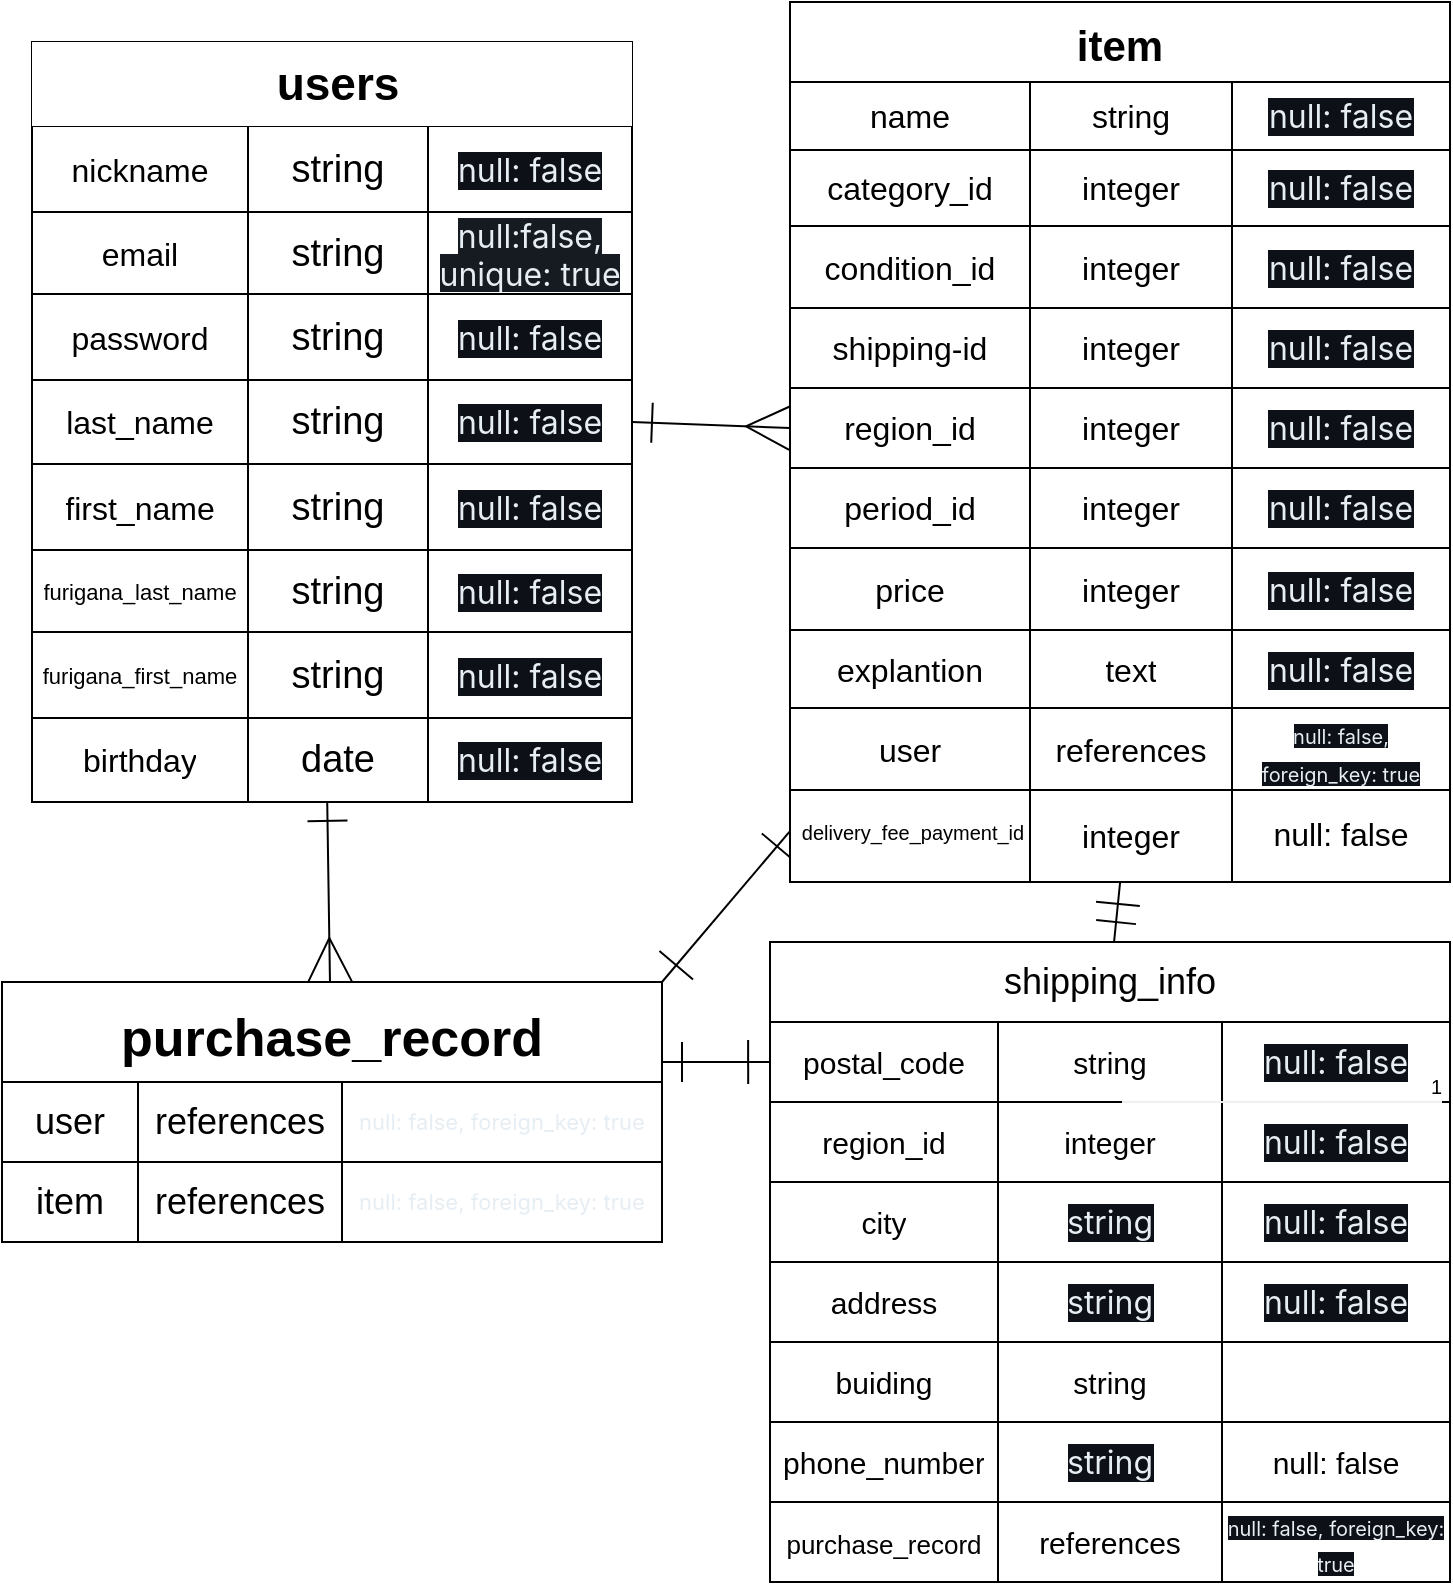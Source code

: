 <mxfile>
    <diagram id="CHcyl4WihdrpzZaH2nMK" name="ページ1">
        <mxGraphModel dx="1071" dy="993" grid="1" gridSize="10" guides="1" tooltips="1" connect="1" arrows="1" fold="1" page="1" pageScale="1" pageWidth="827" pageHeight="1169" math="0" shadow="0">
            <root>
                <mxCell id="0"/>
                <mxCell id="1" parent="0"/>
                <mxCell id="81" style="edgeStyle=none;html=1;startArrow=ERone;startFill=0;endArrow=ERmany;endFill=0;startSize=18;endSize=20;exitX=0.492;exitY=0.987;exitDx=0;exitDy=0;exitPerimeter=0;" edge="1" parent="1" source="197" target="10">
                    <mxGeometry relative="1" as="geometry">
                        <mxPoint x="130" y="400" as="targetPoint"/>
                        <mxPoint x="140" y="340" as="sourcePoint"/>
                    </mxGeometry>
                </mxCell>
                <mxCell id="82" style="edgeStyle=none;html=1;startArrow=ERone;startFill=0;endArrow=ERone;endFill=0;startSize=18;endSize=20;entryX=1;entryY=0;entryDx=0;entryDy=0;" edge="1" parent="1" source="6" target="10">
                    <mxGeometry relative="1" as="geometry">
                        <mxPoint x="460" y="290" as="targetPoint"/>
                    </mxGeometry>
                </mxCell>
                <mxCell id="6" value="item" style="swimlane;fontStyle=1;childLayout=stackLayout;horizontal=1;startSize=40;horizontalStack=0;resizeParent=1;resizeParentMax=0;resizeLast=0;collapsible=1;marginBottom=0;align=center;fontSize=21;" vertex="1" parent="1">
                    <mxGeometry x="414" y="10" width="330" height="440" as="geometry"/>
                </mxCell>
                <mxCell id="213" value="" style="shape=table;startSize=0;container=1;collapsible=0;childLayout=tableLayout;fontSize=9;fillColor=default;" vertex="1" parent="6">
                    <mxGeometry y="40" width="330" height="354" as="geometry"/>
                </mxCell>
                <mxCell id="214" value="" style="shape=tableRow;horizontal=0;startSize=0;swimlaneHead=0;swimlaneBody=0;top=0;left=0;bottom=0;right=0;collapsible=0;dropTarget=0;fillColor=none;points=[[0,0.5],[1,0.5]];portConstraint=eastwest;fontSize=23;" vertex="1" parent="213">
                    <mxGeometry width="330" height="34" as="geometry"/>
                </mxCell>
                <mxCell id="215" value="name&lt;br style=&quot;font-size: 16px;&quot;&gt;" style="shape=partialRectangle;html=1;whiteSpace=wrap;connectable=0;overflow=hidden;fillColor=none;top=0;left=0;bottom=0;right=0;pointerEvents=1;fontSize=16;" vertex="1" parent="214">
                    <mxGeometry width="120" height="34" as="geometry">
                        <mxRectangle width="120" height="34" as="alternateBounds"/>
                    </mxGeometry>
                </mxCell>
                <mxCell id="216" value="string" style="shape=partialRectangle;html=1;whiteSpace=wrap;connectable=0;overflow=hidden;fillColor=none;top=0;left=0;bottom=0;right=0;pointerEvents=1;fontSize=16;" vertex="1" parent="214">
                    <mxGeometry x="120" width="101" height="34" as="geometry">
                        <mxRectangle width="101" height="34" as="alternateBounds"/>
                    </mxGeometry>
                </mxCell>
                <mxCell id="217" value="&lt;span style=&quot;color: rgb(230, 237, 243); font-family: -apple-system, &amp;quot;system-ui&amp;quot;, &amp;quot;Segoe UI&amp;quot;, &amp;quot;Noto Sans&amp;quot;, Helvetica, Arial, sans-serif, &amp;quot;Apple Color Emoji&amp;quot;, &amp;quot;Segoe UI Emoji&amp;quot;; text-align: start; background-color: rgb(13, 17, 23);&quot;&gt;null: false&lt;/span&gt;" style="shape=partialRectangle;html=1;whiteSpace=wrap;connectable=0;overflow=hidden;fillColor=none;top=0;left=0;bottom=0;right=0;pointerEvents=1;fontSize=16;" vertex="1" parent="214">
                    <mxGeometry x="221" width="109" height="34" as="geometry">
                        <mxRectangle width="109" height="34" as="alternateBounds"/>
                    </mxGeometry>
                </mxCell>
                <mxCell id="218" value="" style="shape=tableRow;horizontal=0;startSize=0;swimlaneHead=0;swimlaneBody=0;top=0;left=0;bottom=0;right=0;collapsible=0;dropTarget=0;fillColor=none;points=[[0,0.5],[1,0.5]];portConstraint=eastwest;fontSize=23;" vertex="1" parent="213">
                    <mxGeometry y="34" width="330" height="38" as="geometry"/>
                </mxCell>
                <mxCell id="219" value="category_id" style="shape=partialRectangle;html=1;whiteSpace=wrap;connectable=0;overflow=hidden;fillColor=none;top=0;left=0;bottom=0;right=0;pointerEvents=1;fontSize=16;" vertex="1" parent="218">
                    <mxGeometry width="120" height="38" as="geometry">
                        <mxRectangle width="120" height="38" as="alternateBounds"/>
                    </mxGeometry>
                </mxCell>
                <mxCell id="220" value="integer" style="shape=partialRectangle;html=1;whiteSpace=wrap;connectable=0;overflow=hidden;fillColor=none;top=0;left=0;bottom=0;right=0;pointerEvents=1;fontSize=16;" vertex="1" parent="218">
                    <mxGeometry x="120" width="101" height="38" as="geometry">
                        <mxRectangle width="101" height="38" as="alternateBounds"/>
                    </mxGeometry>
                </mxCell>
                <mxCell id="221" value="&lt;span style=&quot;color: rgb(230, 237, 243); font-family: -apple-system, &amp;quot;system-ui&amp;quot;, &amp;quot;Segoe UI&amp;quot;, &amp;quot;Noto Sans&amp;quot;, Helvetica, Arial, sans-serif, &amp;quot;Apple Color Emoji&amp;quot;, &amp;quot;Segoe UI Emoji&amp;quot;; text-align: start; background-color: rgb(13, 17, 23);&quot;&gt;null: false&lt;/span&gt;" style="shape=partialRectangle;html=1;whiteSpace=wrap;connectable=0;overflow=hidden;fillColor=none;top=0;left=0;bottom=0;right=0;pointerEvents=1;fontSize=16;" vertex="1" parent="218">
                    <mxGeometry x="221" width="109" height="38" as="geometry">
                        <mxRectangle width="109" height="38" as="alternateBounds"/>
                    </mxGeometry>
                </mxCell>
                <mxCell id="222" value="" style="shape=tableRow;horizontal=0;startSize=0;swimlaneHead=0;swimlaneBody=0;top=0;left=0;bottom=0;right=0;collapsible=0;dropTarget=0;fillColor=none;points=[[0,0.5],[1,0.5]];portConstraint=eastwest;fontSize=23;" vertex="1" parent="213">
                    <mxGeometry y="72" width="330" height="41" as="geometry"/>
                </mxCell>
                <mxCell id="223" value="condition_id" style="shape=partialRectangle;html=1;whiteSpace=wrap;connectable=0;overflow=hidden;fillColor=none;top=0;left=0;bottom=0;right=0;pointerEvents=1;fontSize=16;" vertex="1" parent="222">
                    <mxGeometry width="120" height="41" as="geometry">
                        <mxRectangle width="120" height="41" as="alternateBounds"/>
                    </mxGeometry>
                </mxCell>
                <mxCell id="224" value="integer" style="shape=partialRectangle;html=1;whiteSpace=wrap;connectable=0;overflow=hidden;fillColor=none;top=0;left=0;bottom=0;right=0;pointerEvents=1;fontSize=16;" vertex="1" parent="222">
                    <mxGeometry x="120" width="101" height="41" as="geometry">
                        <mxRectangle width="101" height="41" as="alternateBounds"/>
                    </mxGeometry>
                </mxCell>
                <mxCell id="225" value="&lt;span style=&quot;color: rgb(230, 237, 243); font-family: -apple-system, &amp;quot;system-ui&amp;quot;, &amp;quot;Segoe UI&amp;quot;, &amp;quot;Noto Sans&amp;quot;, Helvetica, Arial, sans-serif, &amp;quot;Apple Color Emoji&amp;quot;, &amp;quot;Segoe UI Emoji&amp;quot;; text-align: start; background-color: rgb(13, 17, 23);&quot;&gt;null: false&lt;/span&gt;" style="shape=partialRectangle;html=1;whiteSpace=wrap;connectable=0;overflow=hidden;fillColor=none;top=0;left=0;bottom=0;right=0;pointerEvents=1;fontSize=16;" vertex="1" parent="222">
                    <mxGeometry x="221" width="109" height="41" as="geometry">
                        <mxRectangle width="109" height="41" as="alternateBounds"/>
                    </mxGeometry>
                </mxCell>
                <mxCell id="226" value="" style="shape=tableRow;horizontal=0;startSize=0;swimlaneHead=0;swimlaneBody=0;top=0;left=0;bottom=0;right=0;collapsible=0;dropTarget=0;fillColor=none;points=[[0,0.5],[1,0.5]];portConstraint=eastwest;fontSize=23;" vertex="1" parent="213">
                    <mxGeometry y="113" width="330" height="40" as="geometry"/>
                </mxCell>
                <mxCell id="227" value="shipping-id" style="shape=partialRectangle;html=1;whiteSpace=wrap;connectable=0;overflow=hidden;fillColor=none;top=0;left=0;bottom=0;right=0;pointerEvents=1;fontSize=16;" vertex="1" parent="226">
                    <mxGeometry width="120" height="40" as="geometry">
                        <mxRectangle width="120" height="40" as="alternateBounds"/>
                    </mxGeometry>
                </mxCell>
                <mxCell id="228" value="integer" style="shape=partialRectangle;html=1;whiteSpace=wrap;connectable=0;overflow=hidden;fillColor=none;top=0;left=0;bottom=0;right=0;pointerEvents=1;fontSize=16;" vertex="1" parent="226">
                    <mxGeometry x="120" width="101" height="40" as="geometry">
                        <mxRectangle width="101" height="40" as="alternateBounds"/>
                    </mxGeometry>
                </mxCell>
                <mxCell id="229" value="&lt;span style=&quot;color: rgb(230, 237, 243); font-family: -apple-system, &amp;quot;system-ui&amp;quot;, &amp;quot;Segoe UI&amp;quot;, &amp;quot;Noto Sans&amp;quot;, Helvetica, Arial, sans-serif, &amp;quot;Apple Color Emoji&amp;quot;, &amp;quot;Segoe UI Emoji&amp;quot;; text-align: start; background-color: rgb(13, 17, 23);&quot;&gt;null: false&lt;/span&gt;" style="shape=partialRectangle;html=1;whiteSpace=wrap;connectable=0;overflow=hidden;fillColor=none;top=0;left=0;bottom=0;right=0;pointerEvents=1;fontSize=16;" vertex="1" parent="226">
                    <mxGeometry x="221" width="109" height="40" as="geometry">
                        <mxRectangle width="109" height="40" as="alternateBounds"/>
                    </mxGeometry>
                </mxCell>
                <mxCell id="230" value="" style="shape=tableRow;horizontal=0;startSize=0;swimlaneHead=0;swimlaneBody=0;top=0;left=0;bottom=0;right=0;collapsible=0;dropTarget=0;fillColor=none;points=[[0,0.5],[1,0.5]];portConstraint=eastwest;fontSize=23;" vertex="1" parent="213">
                    <mxGeometry y="153" width="330" height="40" as="geometry"/>
                </mxCell>
                <mxCell id="231" value="region_id" style="shape=partialRectangle;html=1;whiteSpace=wrap;connectable=0;overflow=hidden;fillColor=none;top=0;left=0;bottom=0;right=0;pointerEvents=1;fontSize=16;" vertex="1" parent="230">
                    <mxGeometry width="120" height="40" as="geometry">
                        <mxRectangle width="120" height="40" as="alternateBounds"/>
                    </mxGeometry>
                </mxCell>
                <mxCell id="232" value="integer" style="shape=partialRectangle;html=1;whiteSpace=wrap;connectable=0;overflow=hidden;fillColor=none;top=0;left=0;bottom=0;right=0;pointerEvents=1;fontSize=16;" vertex="1" parent="230">
                    <mxGeometry x="120" width="101" height="40" as="geometry">
                        <mxRectangle width="101" height="40" as="alternateBounds"/>
                    </mxGeometry>
                </mxCell>
                <mxCell id="233" value="&lt;span style=&quot;color: rgb(230, 237, 243); font-family: -apple-system, &amp;quot;system-ui&amp;quot;, &amp;quot;Segoe UI&amp;quot;, &amp;quot;Noto Sans&amp;quot;, Helvetica, Arial, sans-serif, &amp;quot;Apple Color Emoji&amp;quot;, &amp;quot;Segoe UI Emoji&amp;quot;; text-align: start; background-color: rgb(13, 17, 23);&quot;&gt;null: false&lt;/span&gt;" style="shape=partialRectangle;html=1;whiteSpace=wrap;connectable=0;overflow=hidden;fillColor=none;top=0;left=0;bottom=0;right=0;pointerEvents=1;fontSize=16;" vertex="1" parent="230">
                    <mxGeometry x="221" width="109" height="40" as="geometry">
                        <mxRectangle width="109" height="40" as="alternateBounds"/>
                    </mxGeometry>
                </mxCell>
                <mxCell id="234" value="" style="shape=tableRow;horizontal=0;startSize=0;swimlaneHead=0;swimlaneBody=0;top=0;left=0;bottom=0;right=0;collapsible=0;dropTarget=0;fillColor=none;points=[[0,0.5],[1,0.5]];portConstraint=eastwest;fontSize=23;" vertex="1" parent="213">
                    <mxGeometry y="193" width="330" height="40" as="geometry"/>
                </mxCell>
                <mxCell id="235" value="period_id" style="shape=partialRectangle;html=1;whiteSpace=wrap;connectable=0;overflow=hidden;fillColor=none;top=0;left=0;bottom=0;right=0;pointerEvents=1;fontSize=16;" vertex="1" parent="234">
                    <mxGeometry width="120" height="40" as="geometry">
                        <mxRectangle width="120" height="40" as="alternateBounds"/>
                    </mxGeometry>
                </mxCell>
                <mxCell id="236" value="integer" style="shape=partialRectangle;html=1;whiteSpace=wrap;connectable=0;overflow=hidden;fillColor=none;top=0;left=0;bottom=0;right=0;pointerEvents=1;fontSize=16;" vertex="1" parent="234">
                    <mxGeometry x="120" width="101" height="40" as="geometry">
                        <mxRectangle width="101" height="40" as="alternateBounds"/>
                    </mxGeometry>
                </mxCell>
                <mxCell id="237" value="&lt;span style=&quot;color: rgb(230, 237, 243); font-family: -apple-system, &amp;quot;system-ui&amp;quot;, &amp;quot;Segoe UI&amp;quot;, &amp;quot;Noto Sans&amp;quot;, Helvetica, Arial, sans-serif, &amp;quot;Apple Color Emoji&amp;quot;, &amp;quot;Segoe UI Emoji&amp;quot;; text-align: start; background-color: rgb(13, 17, 23);&quot;&gt;null: false&lt;/span&gt;" style="shape=partialRectangle;html=1;whiteSpace=wrap;connectable=0;overflow=hidden;fillColor=none;top=0;left=0;bottom=0;right=0;pointerEvents=1;fontSize=16;" vertex="1" parent="234">
                    <mxGeometry x="221" width="109" height="40" as="geometry">
                        <mxRectangle width="109" height="40" as="alternateBounds"/>
                    </mxGeometry>
                </mxCell>
                <mxCell id="238" value="" style="shape=tableRow;horizontal=0;startSize=0;swimlaneHead=0;swimlaneBody=0;top=0;left=0;bottom=0;right=0;collapsible=0;dropTarget=0;fillColor=none;points=[[0,0.5],[1,0.5]];portConstraint=eastwest;fontSize=23;" vertex="1" parent="213">
                    <mxGeometry y="233" width="330" height="41" as="geometry"/>
                </mxCell>
                <mxCell id="239" value="price" style="shape=partialRectangle;html=1;whiteSpace=wrap;connectable=0;overflow=hidden;fillColor=none;top=0;left=0;bottom=0;right=0;pointerEvents=1;fontSize=16;" vertex="1" parent="238">
                    <mxGeometry width="120" height="41" as="geometry">
                        <mxRectangle width="120" height="41" as="alternateBounds"/>
                    </mxGeometry>
                </mxCell>
                <mxCell id="240" value="integer" style="shape=partialRectangle;html=1;whiteSpace=wrap;connectable=0;overflow=hidden;fillColor=none;top=0;left=0;bottom=0;right=0;pointerEvents=1;fontSize=16;" vertex="1" parent="238">
                    <mxGeometry x="120" width="101" height="41" as="geometry">
                        <mxRectangle width="101" height="41" as="alternateBounds"/>
                    </mxGeometry>
                </mxCell>
                <mxCell id="241" value="&lt;span style=&quot;color: rgb(230, 237, 243); font-family: -apple-system, &amp;quot;system-ui&amp;quot;, &amp;quot;Segoe UI&amp;quot;, &amp;quot;Noto Sans&amp;quot;, Helvetica, Arial, sans-serif, &amp;quot;Apple Color Emoji&amp;quot;, &amp;quot;Segoe UI Emoji&amp;quot;; text-align: start; background-color: rgb(13, 17, 23);&quot;&gt;null: false&lt;/span&gt;" style="shape=partialRectangle;html=1;whiteSpace=wrap;connectable=0;overflow=hidden;fillColor=none;top=0;left=0;bottom=0;right=0;pointerEvents=1;fontSize=16;" vertex="1" parent="238">
                    <mxGeometry x="221" width="109" height="41" as="geometry">
                        <mxRectangle width="109" height="41" as="alternateBounds"/>
                    </mxGeometry>
                </mxCell>
                <mxCell id="242" value="" style="shape=tableRow;horizontal=0;startSize=0;swimlaneHead=0;swimlaneBody=0;top=0;left=0;bottom=0;right=0;collapsible=0;dropTarget=0;fillColor=none;points=[[0,0.5],[1,0.5]];portConstraint=eastwest;fontSize=23;" vertex="1" parent="213">
                    <mxGeometry y="274" width="330" height="39" as="geometry"/>
                </mxCell>
                <mxCell id="243" value="explantion" style="shape=partialRectangle;html=1;whiteSpace=wrap;connectable=0;overflow=hidden;fillColor=none;top=0;left=0;bottom=0;right=0;pointerEvents=1;fontSize=16;" vertex="1" parent="242">
                    <mxGeometry width="120" height="39" as="geometry">
                        <mxRectangle width="120" height="39" as="alternateBounds"/>
                    </mxGeometry>
                </mxCell>
                <mxCell id="244" value="text" style="shape=partialRectangle;html=1;whiteSpace=wrap;connectable=0;overflow=hidden;fillColor=none;top=0;left=0;bottom=0;right=0;pointerEvents=1;fontSize=16;" vertex="1" parent="242">
                    <mxGeometry x="120" width="101" height="39" as="geometry">
                        <mxRectangle width="101" height="39" as="alternateBounds"/>
                    </mxGeometry>
                </mxCell>
                <mxCell id="245" value="&lt;span style=&quot;color: rgb(230, 237, 243); font-family: -apple-system, &amp;quot;system-ui&amp;quot;, &amp;quot;Segoe UI&amp;quot;, &amp;quot;Noto Sans&amp;quot;, Helvetica, Arial, sans-serif, &amp;quot;Apple Color Emoji&amp;quot;, &amp;quot;Segoe UI Emoji&amp;quot;; text-align: start; background-color: rgb(13, 17, 23);&quot;&gt;null: false&lt;/span&gt;" style="shape=partialRectangle;html=1;whiteSpace=wrap;connectable=0;overflow=hidden;fillColor=none;top=0;left=0;bottom=0;right=0;pointerEvents=1;fontSize=16;" vertex="1" parent="242">
                    <mxGeometry x="221" width="109" height="39" as="geometry">
                        <mxRectangle width="109" height="39" as="alternateBounds"/>
                    </mxGeometry>
                </mxCell>
                <mxCell id="246" value="" style="shape=tableRow;horizontal=0;startSize=0;swimlaneHead=0;swimlaneBody=0;top=0;left=0;bottom=0;right=0;collapsible=0;dropTarget=0;fillColor=none;points=[[0,0.5],[1,0.5]];portConstraint=eastwest;fontSize=23;" vertex="1" parent="213">
                    <mxGeometry y="313" width="330" height="41" as="geometry"/>
                </mxCell>
                <mxCell id="247" value="user" style="shape=partialRectangle;html=1;whiteSpace=wrap;connectable=0;overflow=hidden;fillColor=none;top=0;left=0;bottom=0;right=0;pointerEvents=1;fontSize=16;" vertex="1" parent="246">
                    <mxGeometry width="120" height="41" as="geometry">
                        <mxRectangle width="120" height="41" as="alternateBounds"/>
                    </mxGeometry>
                </mxCell>
                <mxCell id="248" value="references" style="shape=partialRectangle;html=1;whiteSpace=wrap;connectable=0;overflow=hidden;fillColor=none;top=0;left=0;bottom=0;right=0;pointerEvents=1;fontSize=16;" vertex="1" parent="246">
                    <mxGeometry x="120" width="101" height="41" as="geometry">
                        <mxRectangle width="101" height="41" as="alternateBounds"/>
                    </mxGeometry>
                </mxCell>
                <mxCell id="249" value="&lt;span style=&quot;color: rgb(230, 237, 243); font-family: -apple-system, &amp;quot;system-ui&amp;quot;, &amp;quot;Segoe UI&amp;quot;, &amp;quot;Noto Sans&amp;quot;, Helvetica, Arial, sans-serif, &amp;quot;Apple Color Emoji&amp;quot;, &amp;quot;Segoe UI Emoji&amp;quot;; text-align: start; background-color: rgb(13, 17, 23); font-size: 10px;&quot;&gt;null: false, foreign_key: true&lt;/span&gt;" style="shape=partialRectangle;html=1;whiteSpace=wrap;connectable=0;overflow=hidden;fillColor=none;top=0;left=0;bottom=0;right=0;pointerEvents=1;fontSize=16;" vertex="1" parent="246">
                    <mxGeometry x="221" width="109" height="41" as="geometry">
                        <mxRectangle width="109" height="41" as="alternateBounds"/>
                    </mxGeometry>
                </mxCell>
                <mxCell id="OEFCsMp0dcpOeYyE85s_-349" style="shape=table;startSize=0;container=1;collapsible=0;childLayout=tableLayout;fontSize=9;fillColor=default;" vertex="1" parent="6">
                    <mxGeometry y="394" width="330" height="46" as="geometry"/>
                </mxCell>
                <mxCell id="83" style="edgeStyle=none;html=1;entryX=0.088;entryY=0;entryDx=0;entryDy=0;entryPerimeter=0;startArrow=ERone;startFill=0;endArrow=ERone;endFill=0;startSize=18;endSize=20;exitX=1;exitY=0.308;exitDx=0;exitDy=0;exitPerimeter=0;" edge="1" parent="1" source="10">
                    <mxGeometry relative="1" as="geometry">
                        <mxPoint x="404.08" y="540" as="targetPoint"/>
                        <Array as="points"/>
                    </mxGeometry>
                </mxCell>
                <mxCell id="10" value="purchase_record" style="swimlane;fontStyle=1;childLayout=stackLayout;horizontal=1;startSize=50;horizontalStack=0;resizeParent=1;resizeParentMax=0;resizeLast=0;collapsible=1;marginBottom=0;align=center;fontSize=26;" vertex="1" parent="1">
                    <mxGeometry x="20" y="500" width="330" height="130" as="geometry">
                        <mxRectangle x="60" y="350" width="100" height="30" as="alternateBounds"/>
                    </mxGeometry>
                </mxCell>
                <mxCell id="OEFCsMp0dcpOeYyE85s_-262" value="" style="shape=table;startSize=0;container=1;collapsible=0;childLayout=tableLayout;fontSize=10;fillColor=default;" vertex="1" parent="10">
                    <mxGeometry y="50" width="330" height="80" as="geometry"/>
                </mxCell>
                <mxCell id="OEFCsMp0dcpOeYyE85s_-263" value="" style="shape=tableRow;horizontal=0;startSize=0;swimlaneHead=0;swimlaneBody=0;top=0;left=0;bottom=0;right=0;collapsible=0;dropTarget=0;fillColor=none;points=[[0,0.5],[1,0.5]];portConstraint=eastwest;fontSize=10;" vertex="1" parent="OEFCsMp0dcpOeYyE85s_-262">
                    <mxGeometry width="330" height="40" as="geometry"/>
                </mxCell>
                <mxCell id="OEFCsMp0dcpOeYyE85s_-264" value="user" style="shape=partialRectangle;html=1;whiteSpace=wrap;connectable=0;overflow=hidden;fillColor=none;top=0;left=0;bottom=0;right=0;pointerEvents=1;fontSize=18;" vertex="1" parent="OEFCsMp0dcpOeYyE85s_-263">
                    <mxGeometry width="68" height="40" as="geometry">
                        <mxRectangle width="68" height="40" as="alternateBounds"/>
                    </mxGeometry>
                </mxCell>
                <mxCell id="OEFCsMp0dcpOeYyE85s_-265" value="references" style="shape=partialRectangle;html=1;whiteSpace=wrap;connectable=0;overflow=hidden;fillColor=none;top=0;left=0;bottom=0;right=0;pointerEvents=1;fontSize=18;" vertex="1" parent="OEFCsMp0dcpOeYyE85s_-263">
                    <mxGeometry x="68" width="102" height="40" as="geometry">
                        <mxRectangle width="102" height="40" as="alternateBounds"/>
                    </mxGeometry>
                </mxCell>
                <mxCell id="OEFCsMp0dcpOeYyE85s_-266" value="&lt;span style=&quot;color: rgb(230, 237, 243); font-family: -apple-system, &amp;quot;system-ui&amp;quot;, &amp;quot;Segoe UI&amp;quot;, &amp;quot;Noto Sans&amp;quot;, Helvetica, Arial, sans-serif, &amp;quot;Apple Color Emoji&amp;quot;, &amp;quot;Segoe UI Emoji&amp;quot;; font-size: 11px; text-align: start;&quot;&gt;null: false, foreign_key: true&lt;/span&gt;" style="shape=partialRectangle;html=1;whiteSpace=wrap;connectable=0;overflow=hidden;fillColor=none;top=0;left=0;bottom=0;right=0;pointerEvents=1;fontSize=11;labelBackgroundColor=default;" vertex="1" parent="OEFCsMp0dcpOeYyE85s_-263">
                    <mxGeometry x="170" width="160" height="40" as="geometry">
                        <mxRectangle width="160" height="40" as="alternateBounds"/>
                    </mxGeometry>
                </mxCell>
                <mxCell id="OEFCsMp0dcpOeYyE85s_-271" style="shape=tableRow;horizontal=0;startSize=0;swimlaneHead=0;swimlaneBody=0;top=0;left=0;bottom=0;right=0;collapsible=0;dropTarget=0;fillColor=none;points=[[0,0.5],[1,0.5]];portConstraint=eastwest;fontSize=10;" vertex="1" parent="OEFCsMp0dcpOeYyE85s_-262">
                    <mxGeometry y="40" width="330" height="40" as="geometry"/>
                </mxCell>
                <mxCell id="OEFCsMp0dcpOeYyE85s_-272" value="item" style="shape=partialRectangle;html=1;whiteSpace=wrap;connectable=0;overflow=hidden;fillColor=none;top=0;left=0;bottom=0;right=0;pointerEvents=1;fontSize=18;" vertex="1" parent="OEFCsMp0dcpOeYyE85s_-271">
                    <mxGeometry width="68" height="40" as="geometry">
                        <mxRectangle width="68" height="40" as="alternateBounds"/>
                    </mxGeometry>
                </mxCell>
                <mxCell id="OEFCsMp0dcpOeYyE85s_-273" value="references" style="shape=partialRectangle;html=1;whiteSpace=wrap;connectable=0;overflow=hidden;fillColor=none;top=0;left=0;bottom=0;right=0;pointerEvents=1;fontSize=18;" vertex="1" parent="OEFCsMp0dcpOeYyE85s_-271">
                    <mxGeometry x="68" width="102" height="40" as="geometry">
                        <mxRectangle width="102" height="40" as="alternateBounds"/>
                    </mxGeometry>
                </mxCell>
                <mxCell id="OEFCsMp0dcpOeYyE85s_-274" value="&lt;span style=&quot;color: rgb(230, 237, 243); font-family: -apple-system, &amp;quot;system-ui&amp;quot;, &amp;quot;Segoe UI&amp;quot;, &amp;quot;Noto Sans&amp;quot;, Helvetica, Arial, sans-serif, &amp;quot;Apple Color Emoji&amp;quot;, &amp;quot;Segoe UI Emoji&amp;quot;; font-size: 11px; text-align: start;&quot;&gt;null: false, foreign_key: true&lt;/span&gt;" style="shape=partialRectangle;html=1;whiteSpace=wrap;connectable=0;overflow=hidden;fillColor=none;top=0;left=0;bottom=0;right=0;pointerEvents=1;fontSize=11;labelBackgroundColor=default;" vertex="1" parent="OEFCsMp0dcpOeYyE85s_-271">
                    <mxGeometry x="170" width="160" height="40" as="geometry">
                        <mxRectangle width="160" height="40" as="alternateBounds"/>
                    </mxGeometry>
                </mxCell>
                <mxCell id="172" value="" style="shape=table;startSize=0;container=1;collapsible=0;childLayout=tableLayout;" vertex="1" parent="1">
                    <mxGeometry x="35" y="30" width="300" height="380" as="geometry"/>
                </mxCell>
                <mxCell id="173" value="" style="shape=tableRow;horizontal=0;startSize=0;swimlaneHead=0;swimlaneBody=0;top=0;left=0;bottom=0;right=0;collapsible=0;dropTarget=0;fillColor=default;points=[[0,0.5],[1,0.5]];portConstraint=eastwest;" vertex="1" parent="172">
                    <mxGeometry width="300" height="42" as="geometry"/>
                </mxCell>
                <mxCell id="174" value="" style="shape=partialRectangle;html=1;whiteSpace=wrap;connectable=0;overflow=hidden;fillColor=none;top=0;left=0;bottom=0;right=0;pointerEvents=1;" vertex="1" parent="173">
                    <mxGeometry width="108" height="42" as="geometry">
                        <mxRectangle width="108" height="42" as="alternateBounds"/>
                    </mxGeometry>
                </mxCell>
                <mxCell id="175" value="users" style="shape=partialRectangle;html=1;whiteSpace=wrap;connectable=0;overflow=hidden;fillColor=none;top=0;left=0;bottom=0;right=0;pointerEvents=1;fontStyle=1;fontSize=23;" vertex="1" parent="173">
                    <mxGeometry x="108" width="90" height="42" as="geometry">
                        <mxRectangle width="90" height="42" as="alternateBounds"/>
                    </mxGeometry>
                </mxCell>
                <mxCell id="176" value="" style="shape=partialRectangle;html=1;whiteSpace=wrap;connectable=0;overflow=hidden;fillColor=none;top=0;left=0;bottom=0;right=0;pointerEvents=1;" vertex="1" parent="173">
                    <mxGeometry x="198" width="102" height="42" as="geometry">
                        <mxRectangle width="102" height="42" as="alternateBounds"/>
                    </mxGeometry>
                </mxCell>
                <mxCell id="177" value="" style="shape=tableRow;horizontal=0;startSize=0;swimlaneHead=0;swimlaneBody=0;top=0;left=0;bottom=0;right=0;collapsible=0;dropTarget=0;fillColor=none;points=[[0,0.5],[1,0.5]];portConstraint=eastwest;" vertex="1" parent="172">
                    <mxGeometry y="42" width="300" height="43" as="geometry"/>
                </mxCell>
                <mxCell id="178" value="nickname&lt;br style=&quot;font-size: 16px;&quot;&gt;" style="shape=partialRectangle;html=1;whiteSpace=wrap;connectable=0;overflow=hidden;fillColor=none;top=0;left=0;bottom=0;right=0;pointerEvents=1;fontSize=16;" vertex="1" parent="177">
                    <mxGeometry width="108" height="43" as="geometry">
                        <mxRectangle width="108" height="43" as="alternateBounds"/>
                    </mxGeometry>
                </mxCell>
                <mxCell id="179" value="string&lt;br style=&quot;font-size: 19px;&quot;&gt;" style="shape=partialRectangle;html=1;whiteSpace=wrap;connectable=0;overflow=hidden;fillColor=none;top=0;left=0;bottom=0;right=0;pointerEvents=1;fontSize=19;" vertex="1" parent="177">
                    <mxGeometry x="108" width="90" height="43" as="geometry">
                        <mxRectangle width="90" height="43" as="alternateBounds"/>
                    </mxGeometry>
                </mxCell>
                <mxCell id="180" value="&lt;span style=&quot;color: rgb(230, 237, 243); font-family: -apple-system, &amp;quot;system-ui&amp;quot;, &amp;quot;Segoe UI&amp;quot;, &amp;quot;Noto Sans&amp;quot;, Helvetica, Arial, sans-serif, &amp;quot;Apple Color Emoji&amp;quot;, &amp;quot;Segoe UI Emoji&amp;quot;; text-align: start; background-color: rgb(13, 17, 23);&quot;&gt;null: false&lt;/span&gt;" style="shape=partialRectangle;html=1;whiteSpace=wrap;connectable=0;overflow=hidden;fillColor=none;top=0;left=0;bottom=0;right=0;pointerEvents=1;fontSize=16;" vertex="1" parent="177">
                    <mxGeometry x="198" width="102" height="43" as="geometry">
                        <mxRectangle width="102" height="43" as="alternateBounds"/>
                    </mxGeometry>
                </mxCell>
                <mxCell id="181" value="" style="shape=tableRow;horizontal=0;startSize=0;swimlaneHead=0;swimlaneBody=0;top=0;left=0;bottom=0;right=0;collapsible=0;dropTarget=0;fillColor=none;points=[[0,0.5],[1,0.5]];portConstraint=eastwest;" vertex="1" parent="172">
                    <mxGeometry y="85" width="300" height="41" as="geometry"/>
                </mxCell>
                <mxCell id="182" value="email" style="shape=partialRectangle;html=1;whiteSpace=wrap;connectable=0;overflow=hidden;fillColor=none;top=0;left=0;bottom=0;right=0;pointerEvents=1;fontSize=16;" vertex="1" parent="181">
                    <mxGeometry width="108" height="41" as="geometry">
                        <mxRectangle width="108" height="41" as="alternateBounds"/>
                    </mxGeometry>
                </mxCell>
                <mxCell id="183" value="string" style="shape=partialRectangle;html=1;whiteSpace=wrap;connectable=0;overflow=hidden;fillColor=none;top=0;left=0;bottom=0;right=0;pointerEvents=1;fontSize=19;" vertex="1" parent="181">
                    <mxGeometry x="108" width="90" height="41" as="geometry">
                        <mxRectangle width="90" height="41" as="alternateBounds"/>
                    </mxGeometry>
                </mxCell>
                <mxCell id="184" value="&lt;span style=&quot;color: rgb(230, 237, 243); font-family: -apple-system, &amp;quot;system-ui&amp;quot;, &amp;quot;Segoe UI&amp;quot;, &amp;quot;Noto Sans&amp;quot;, Helvetica, Arial, sans-serif, &amp;quot;Apple Color Emoji&amp;quot;, &amp;quot;Segoe UI Emoji&amp;quot;; text-align: start; background-color: rgb(22, 27, 34);&quot;&gt;null:false, unique: true&lt;/span&gt;" style="shape=partialRectangle;html=1;whiteSpace=wrap;connectable=0;overflow=hidden;fillColor=none;top=0;left=0;bottom=0;right=0;pointerEvents=1;fontSize=16;" vertex="1" parent="181">
                    <mxGeometry x="198" width="102" height="41" as="geometry">
                        <mxRectangle width="102" height="41" as="alternateBounds"/>
                    </mxGeometry>
                </mxCell>
                <mxCell id="185" value="" style="shape=tableRow;horizontal=0;startSize=0;swimlaneHead=0;swimlaneBody=0;top=0;left=0;bottom=0;right=0;collapsible=0;dropTarget=0;fillColor=none;points=[[0,0.5],[1,0.5]];portConstraint=eastwest;" vertex="1" parent="172">
                    <mxGeometry y="126" width="300" height="43" as="geometry"/>
                </mxCell>
                <mxCell id="186" value="password" style="shape=partialRectangle;html=1;whiteSpace=wrap;connectable=0;overflow=hidden;fillColor=none;top=0;left=0;bottom=0;right=0;pointerEvents=1;fontSize=16;" vertex="1" parent="185">
                    <mxGeometry width="108" height="43" as="geometry">
                        <mxRectangle width="108" height="43" as="alternateBounds"/>
                    </mxGeometry>
                </mxCell>
                <mxCell id="187" value="string" style="shape=partialRectangle;html=1;whiteSpace=wrap;connectable=0;overflow=hidden;fillColor=none;top=0;left=0;bottom=0;right=0;pointerEvents=1;fontSize=19;" vertex="1" parent="185">
                    <mxGeometry x="108" width="90" height="43" as="geometry">
                        <mxRectangle width="90" height="43" as="alternateBounds"/>
                    </mxGeometry>
                </mxCell>
                <mxCell id="188" value="&lt;span style=&quot;color: rgb(230, 237, 243); font-family: -apple-system, &amp;quot;system-ui&amp;quot;, &amp;quot;Segoe UI&amp;quot;, &amp;quot;Noto Sans&amp;quot;, Helvetica, Arial, sans-serif, &amp;quot;Apple Color Emoji&amp;quot;, &amp;quot;Segoe UI Emoji&amp;quot;; text-align: start; background-color: rgb(13, 17, 23);&quot;&gt;null: false&lt;/span&gt;" style="shape=partialRectangle;html=1;whiteSpace=wrap;connectable=0;overflow=hidden;fillColor=none;top=0;left=0;bottom=0;right=0;pointerEvents=1;fontSize=16;" vertex="1" parent="185">
                    <mxGeometry x="198" width="102" height="43" as="geometry">
                        <mxRectangle width="102" height="43" as="alternateBounds"/>
                    </mxGeometry>
                </mxCell>
                <mxCell id="189" value="" style="shape=tableRow;horizontal=0;startSize=0;swimlaneHead=0;swimlaneBody=0;top=0;left=0;bottom=0;right=0;collapsible=0;dropTarget=0;fillColor=none;points=[[0,0.5],[1,0.5]];portConstraint=eastwest;" vertex="1" parent="172">
                    <mxGeometry y="169" width="300" height="42" as="geometry"/>
                </mxCell>
                <mxCell id="190" value="last_name" style="shape=partialRectangle;html=1;whiteSpace=wrap;connectable=0;overflow=hidden;fillColor=none;top=0;left=0;bottom=0;right=0;pointerEvents=1;fontSize=16;" vertex="1" parent="189">
                    <mxGeometry width="108" height="42" as="geometry">
                        <mxRectangle width="108" height="42" as="alternateBounds"/>
                    </mxGeometry>
                </mxCell>
                <mxCell id="191" value="string" style="shape=partialRectangle;html=1;whiteSpace=wrap;connectable=0;overflow=hidden;fillColor=none;top=0;left=0;bottom=0;right=0;pointerEvents=1;fontSize=19;" vertex="1" parent="189">
                    <mxGeometry x="108" width="90" height="42" as="geometry">
                        <mxRectangle width="90" height="42" as="alternateBounds"/>
                    </mxGeometry>
                </mxCell>
                <mxCell id="192" value="&lt;span style=&quot;color: rgb(230, 237, 243); font-family: -apple-system, &amp;quot;system-ui&amp;quot;, &amp;quot;Segoe UI&amp;quot;, &amp;quot;Noto Sans&amp;quot;, Helvetica, Arial, sans-serif, &amp;quot;Apple Color Emoji&amp;quot;, &amp;quot;Segoe UI Emoji&amp;quot;; text-align: start; background-color: rgb(13, 17, 23);&quot;&gt;null: false&lt;/span&gt;" style="shape=partialRectangle;html=1;whiteSpace=wrap;connectable=0;overflow=hidden;fillColor=none;top=0;left=0;bottom=0;right=0;pointerEvents=1;fontSize=16;" vertex="1" parent="189">
                    <mxGeometry x="198" width="102" height="42" as="geometry">
                        <mxRectangle width="102" height="42" as="alternateBounds"/>
                    </mxGeometry>
                </mxCell>
                <mxCell id="209" value="" style="shape=tableRow;horizontal=0;startSize=0;swimlaneHead=0;swimlaneBody=0;top=0;left=0;bottom=0;right=0;collapsible=0;dropTarget=0;fillColor=none;points=[[0,0.5],[1,0.5]];portConstraint=eastwest;" vertex="1" parent="172">
                    <mxGeometry y="211" width="300" height="43" as="geometry"/>
                </mxCell>
                <mxCell id="210" value="first_name" style="shape=partialRectangle;html=1;whiteSpace=wrap;connectable=0;overflow=hidden;fillColor=none;top=0;left=0;bottom=0;right=0;pointerEvents=1;fontSize=16;" vertex="1" parent="209">
                    <mxGeometry width="108" height="43" as="geometry">
                        <mxRectangle width="108" height="43" as="alternateBounds"/>
                    </mxGeometry>
                </mxCell>
                <mxCell id="211" value="string" style="shape=partialRectangle;html=1;whiteSpace=wrap;connectable=0;overflow=hidden;fillColor=none;top=0;left=0;bottom=0;right=0;pointerEvents=1;fontSize=19;" vertex="1" parent="209">
                    <mxGeometry x="108" width="90" height="43" as="geometry">
                        <mxRectangle width="90" height="43" as="alternateBounds"/>
                    </mxGeometry>
                </mxCell>
                <mxCell id="212" value="&lt;span style=&quot;color: rgb(230, 237, 243); font-family: -apple-system, &amp;quot;system-ui&amp;quot;, &amp;quot;Segoe UI&amp;quot;, &amp;quot;Noto Sans&amp;quot;, Helvetica, Arial, sans-serif, &amp;quot;Apple Color Emoji&amp;quot;, &amp;quot;Segoe UI Emoji&amp;quot;; text-align: start; background-color: rgb(13, 17, 23);&quot;&gt;null: false&lt;/span&gt;" style="shape=partialRectangle;html=1;whiteSpace=wrap;connectable=0;overflow=hidden;fillColor=none;top=0;left=0;bottom=0;right=0;pointerEvents=1;fontSize=16;" vertex="1" parent="209">
                    <mxGeometry x="198" width="102" height="43" as="geometry">
                        <mxRectangle width="102" height="43" as="alternateBounds"/>
                    </mxGeometry>
                </mxCell>
                <mxCell id="205" value="" style="shape=tableRow;horizontal=0;startSize=0;swimlaneHead=0;swimlaneBody=0;top=0;left=0;bottom=0;right=0;collapsible=0;dropTarget=0;fillColor=none;points=[[0,0.5],[1,0.5]];portConstraint=eastwest;" vertex="1" parent="172">
                    <mxGeometry y="254" width="300" height="41" as="geometry"/>
                </mxCell>
                <mxCell id="206" value="furigana_last_name" style="shape=partialRectangle;html=1;whiteSpace=wrap;connectable=0;overflow=hidden;fillColor=none;top=0;left=0;bottom=0;right=0;pointerEvents=1;fontSize=11;" vertex="1" parent="205">
                    <mxGeometry width="108" height="41" as="geometry">
                        <mxRectangle width="108" height="41" as="alternateBounds"/>
                    </mxGeometry>
                </mxCell>
                <mxCell id="207" value="string" style="shape=partialRectangle;html=1;whiteSpace=wrap;connectable=0;overflow=hidden;fillColor=none;top=0;left=0;bottom=0;right=0;pointerEvents=1;fontSize=19;" vertex="1" parent="205">
                    <mxGeometry x="108" width="90" height="41" as="geometry">
                        <mxRectangle width="90" height="41" as="alternateBounds"/>
                    </mxGeometry>
                </mxCell>
                <mxCell id="208" value="&lt;span style=&quot;color: rgb(230, 237, 243); font-family: -apple-system, &amp;quot;system-ui&amp;quot;, &amp;quot;Segoe UI&amp;quot;, &amp;quot;Noto Sans&amp;quot;, Helvetica, Arial, sans-serif, &amp;quot;Apple Color Emoji&amp;quot;, &amp;quot;Segoe UI Emoji&amp;quot;; font-size: 16px; text-align: start; background-color: rgb(13, 17, 23);&quot;&gt;null: false&lt;/span&gt;" style="shape=partialRectangle;html=1;whiteSpace=wrap;connectable=0;overflow=hidden;fillColor=none;top=0;left=0;bottom=0;right=0;pointerEvents=1;" vertex="1" parent="205">
                    <mxGeometry x="198" width="102" height="41" as="geometry">
                        <mxRectangle width="102" height="41" as="alternateBounds"/>
                    </mxGeometry>
                </mxCell>
                <mxCell id="201" value="" style="shape=tableRow;horizontal=0;startSize=0;swimlaneHead=0;swimlaneBody=0;top=0;left=0;bottom=0;right=0;collapsible=0;dropTarget=0;fillColor=none;points=[[0,0.5],[1,0.5]];portConstraint=eastwest;" vertex="1" parent="172">
                    <mxGeometry y="295" width="300" height="43" as="geometry"/>
                </mxCell>
                <mxCell id="202" value="furigana_first_name" style="shape=partialRectangle;html=1;whiteSpace=wrap;connectable=0;overflow=hidden;fillColor=none;top=0;left=0;bottom=0;right=0;pointerEvents=1;fontSize=11;" vertex="1" parent="201">
                    <mxGeometry width="108" height="43" as="geometry">
                        <mxRectangle width="108" height="43" as="alternateBounds"/>
                    </mxGeometry>
                </mxCell>
                <mxCell id="203" value="string" style="shape=partialRectangle;html=1;whiteSpace=wrap;connectable=0;overflow=hidden;fillColor=none;top=0;left=0;bottom=0;right=0;pointerEvents=1;fontSize=19;" vertex="1" parent="201">
                    <mxGeometry x="108" width="90" height="43" as="geometry">
                        <mxRectangle width="90" height="43" as="alternateBounds"/>
                    </mxGeometry>
                </mxCell>
                <mxCell id="204" value="&lt;span style=&quot;color: rgb(230, 237, 243); font-family: -apple-system, &amp;quot;system-ui&amp;quot;, &amp;quot;Segoe UI&amp;quot;, &amp;quot;Noto Sans&amp;quot;, Helvetica, Arial, sans-serif, &amp;quot;Apple Color Emoji&amp;quot;, &amp;quot;Segoe UI Emoji&amp;quot;; font-size: 16px; text-align: start; background-color: rgb(13, 17, 23);&quot;&gt;null: false&lt;/span&gt;" style="shape=partialRectangle;html=1;whiteSpace=wrap;connectable=0;overflow=hidden;fillColor=none;top=0;left=0;bottom=0;right=0;pointerEvents=1;" vertex="1" parent="201">
                    <mxGeometry x="198" width="102" height="43" as="geometry">
                        <mxRectangle width="102" height="43" as="alternateBounds"/>
                    </mxGeometry>
                </mxCell>
                <mxCell id="197" value="" style="shape=tableRow;horizontal=0;startSize=0;swimlaneHead=0;swimlaneBody=0;top=0;left=0;bottom=0;right=0;collapsible=0;dropTarget=0;fillColor=none;points=[[0,0.5],[1,0.5]];portConstraint=eastwest;" vertex="1" parent="172">
                    <mxGeometry y="338" width="300" height="42" as="geometry"/>
                </mxCell>
                <mxCell id="198" value="birthday" style="shape=partialRectangle;html=1;whiteSpace=wrap;connectable=0;overflow=hidden;fillColor=none;top=0;left=0;bottom=0;right=0;pointerEvents=1;fontSize=16;" vertex="1" parent="197">
                    <mxGeometry width="108" height="42" as="geometry">
                        <mxRectangle width="108" height="42" as="alternateBounds"/>
                    </mxGeometry>
                </mxCell>
                <mxCell id="199" value="date" style="shape=partialRectangle;html=1;whiteSpace=wrap;connectable=0;overflow=hidden;fillColor=none;top=0;left=0;bottom=0;right=0;pointerEvents=1;fontSize=19;" vertex="1" parent="197">
                    <mxGeometry x="108" width="90" height="42" as="geometry">
                        <mxRectangle width="90" height="42" as="alternateBounds"/>
                    </mxGeometry>
                </mxCell>
                <mxCell id="200" value="&lt;span style=&quot;color: rgb(230, 237, 243); font-family: -apple-system, &amp;quot;system-ui&amp;quot;, &amp;quot;Segoe UI&amp;quot;, &amp;quot;Noto Sans&amp;quot;, Helvetica, Arial, sans-serif, &amp;quot;Apple Color Emoji&amp;quot;, &amp;quot;Segoe UI Emoji&amp;quot;; text-align: start; background-color: rgb(13, 17, 23);&quot;&gt;null: false&lt;/span&gt;" style="shape=partialRectangle;html=1;whiteSpace=wrap;connectable=0;overflow=hidden;fillColor=none;top=0;left=0;bottom=0;right=0;pointerEvents=1;fontSize=16;" vertex="1" parent="197">
                    <mxGeometry x="198" width="102" height="42" as="geometry">
                        <mxRectangle width="102" height="42" as="alternateBounds"/>
                    </mxGeometry>
                </mxCell>
                <mxCell id="33" value="" style="endArrow=ERmany;html=1;rounded=0;entryX=0;entryY=0.5;entryDx=0;entryDy=0;startArrow=ERone;startFill=0;endFill=0;startSize=18;endSize=20;exitX=1;exitY=0.5;exitDx=0;exitDy=0;" edge="1" parent="1" source="189" target="230">
                    <mxGeometry relative="1" as="geometry">
                        <mxPoint x="300" y="147" as="sourcePoint"/>
                        <mxPoint x="450" y="296" as="targetPoint"/>
                    </mxGeometry>
                </mxCell>
                <mxCell id="OEFCsMp0dcpOeYyE85s_-305" value="re" style="group" vertex="1" connectable="0" parent="1">
                    <mxGeometry x="404" y="480" width="340" height="320" as="geometry"/>
                </mxCell>
                <mxCell id="OEFCsMp0dcpOeYyE85s_-275" value="" style="shape=table;startSize=0;container=1;collapsible=0;childLayout=tableLayout;fontSize=13;fillColor=default;" vertex="1" parent="OEFCsMp0dcpOeYyE85s_-305">
                    <mxGeometry y="40" width="340.0" height="280" as="geometry"/>
                </mxCell>
                <mxCell id="OEFCsMp0dcpOeYyE85s_-276" value="" style="shape=tableRow;horizontal=0;startSize=0;swimlaneHead=0;swimlaneBody=0;top=0;left=0;bottom=0;right=0;collapsible=0;dropTarget=0;fillColor=none;points=[[0,0.5],[1,0.5]];portConstraint=eastwest;fontSize=10;" vertex="1" parent="OEFCsMp0dcpOeYyE85s_-275">
                    <mxGeometry width="340.0" height="40" as="geometry"/>
                </mxCell>
                <mxCell id="OEFCsMp0dcpOeYyE85s_-277" value="postal_code" style="shape=partialRectangle;html=1;whiteSpace=wrap;connectable=0;overflow=hidden;fillColor=none;top=0;left=0;bottom=0;right=0;pointerEvents=1;fontSize=15;" vertex="1" parent="OEFCsMp0dcpOeYyE85s_-276">
                    <mxGeometry width="114" height="40" as="geometry">
                        <mxRectangle width="114" height="40" as="alternateBounds"/>
                    </mxGeometry>
                </mxCell>
                <mxCell id="OEFCsMp0dcpOeYyE85s_-278" value="string" style="shape=partialRectangle;html=1;whiteSpace=wrap;connectable=0;overflow=hidden;fillColor=none;top=0;left=0;bottom=0;right=0;pointerEvents=1;fontSize=15;" vertex="1" parent="OEFCsMp0dcpOeYyE85s_-276">
                    <mxGeometry x="114" width="112" height="40" as="geometry">
                        <mxRectangle width="112" height="40" as="alternateBounds"/>
                    </mxGeometry>
                </mxCell>
                <mxCell id="OEFCsMp0dcpOeYyE85s_-279" value="&lt;span style=&quot;color: rgb(230, 237, 243); font-family: -apple-system, &amp;quot;system-ui&amp;quot;, &amp;quot;Segoe UI&amp;quot;, &amp;quot;Noto Sans&amp;quot;, Helvetica, Arial, sans-serif, &amp;quot;Apple Color Emoji&amp;quot;, &amp;quot;Segoe UI Emoji&amp;quot;; font-size: 16px; text-align: start; background-color: rgb(13, 17, 23);&quot;&gt;null: false&lt;/span&gt;" style="shape=partialRectangle;html=1;whiteSpace=wrap;connectable=0;overflow=hidden;fillColor=none;top=0;left=0;bottom=0;right=0;pointerEvents=1;fontSize=15;" vertex="1" parent="OEFCsMp0dcpOeYyE85s_-276">
                    <mxGeometry x="226" width="114" height="40" as="geometry">
                        <mxRectangle width="114" height="40" as="alternateBounds"/>
                    </mxGeometry>
                </mxCell>
                <mxCell id="OEFCsMp0dcpOeYyE85s_-280" value="" style="shape=tableRow;horizontal=0;startSize=0;swimlaneHead=0;swimlaneBody=0;top=0;left=0;bottom=0;right=0;collapsible=0;dropTarget=0;fillColor=none;points=[[0,0.5],[1,0.5]];portConstraint=eastwest;fontSize=10;" vertex="1" parent="OEFCsMp0dcpOeYyE85s_-275">
                    <mxGeometry y="40" width="340.0" height="40" as="geometry"/>
                </mxCell>
                <mxCell id="OEFCsMp0dcpOeYyE85s_-281" value="&lt;font style=&quot;font-size: 15px;&quot;&gt;region_id&lt;/font&gt;" style="shape=partialRectangle;html=1;whiteSpace=wrap;connectable=0;overflow=hidden;fillColor=none;top=0;left=0;bottom=0;right=0;pointerEvents=1;fontSize=15;" vertex="1" parent="OEFCsMp0dcpOeYyE85s_-280">
                    <mxGeometry width="114" height="40" as="geometry">
                        <mxRectangle width="114" height="40" as="alternateBounds"/>
                    </mxGeometry>
                </mxCell>
                <mxCell id="OEFCsMp0dcpOeYyE85s_-282" value="integer" style="shape=partialRectangle;html=1;whiteSpace=wrap;connectable=0;overflow=hidden;fillColor=none;top=0;left=0;bottom=0;right=0;pointerEvents=1;fontSize=15;" vertex="1" parent="OEFCsMp0dcpOeYyE85s_-280">
                    <mxGeometry x="114" width="112" height="40" as="geometry">
                        <mxRectangle width="112" height="40" as="alternateBounds"/>
                    </mxGeometry>
                </mxCell>
                <mxCell id="OEFCsMp0dcpOeYyE85s_-283" value="&lt;span style=&quot;color: rgb(230, 237, 243); font-family: -apple-system, &amp;quot;system-ui&amp;quot;, &amp;quot;Segoe UI&amp;quot;, &amp;quot;Noto Sans&amp;quot;, Helvetica, Arial, sans-serif, &amp;quot;Apple Color Emoji&amp;quot;, &amp;quot;Segoe UI Emoji&amp;quot;; font-size: 16px; text-align: start; background-color: rgb(13, 17, 23);&quot;&gt;null: false&lt;/span&gt;" style="shape=partialRectangle;html=1;whiteSpace=wrap;connectable=0;overflow=hidden;fillColor=none;top=0;left=0;bottom=0;right=0;pointerEvents=1;fontSize=15;" vertex="1" parent="OEFCsMp0dcpOeYyE85s_-280">
                    <mxGeometry x="226" width="114" height="40" as="geometry">
                        <mxRectangle width="114" height="40" as="alternateBounds"/>
                    </mxGeometry>
                </mxCell>
                <mxCell id="OEFCsMp0dcpOeYyE85s_-288" value="" style="shape=tableRow;horizontal=0;startSize=0;swimlaneHead=0;swimlaneBody=0;top=0;left=0;bottom=0;right=0;collapsible=0;dropTarget=0;fillColor=none;points=[[0,0.5],[1,0.5]];portConstraint=eastwest;fontSize=10;" vertex="1" parent="OEFCsMp0dcpOeYyE85s_-275">
                    <mxGeometry y="80" width="340.0" height="40" as="geometry"/>
                </mxCell>
                <mxCell id="OEFCsMp0dcpOeYyE85s_-289" value="city&lt;br style=&quot;font-size: 15px;&quot;&gt;" style="shape=partialRectangle;html=1;whiteSpace=wrap;connectable=0;overflow=hidden;fillColor=none;top=0;left=0;bottom=0;right=0;pointerEvents=1;fontSize=15;" vertex="1" parent="OEFCsMp0dcpOeYyE85s_-288">
                    <mxGeometry width="114" height="40" as="geometry">
                        <mxRectangle width="114" height="40" as="alternateBounds"/>
                    </mxGeometry>
                </mxCell>
                <mxCell id="OEFCsMp0dcpOeYyE85s_-290" value="&lt;span style=&quot;color: rgb(230, 237, 243); font-family: -apple-system, &amp;quot;system-ui&amp;quot;, &amp;quot;Segoe UI&amp;quot;, &amp;quot;Noto Sans&amp;quot;, Helvetica, Arial, sans-serif, &amp;quot;Apple Color Emoji&amp;quot;, &amp;quot;Segoe UI Emoji&amp;quot;; font-size: 16px; text-align: start; background-color: rgb(13, 17, 23);&quot;&gt;string&lt;/span&gt;" style="shape=partialRectangle;html=1;whiteSpace=wrap;connectable=0;overflow=hidden;fillColor=none;top=0;left=0;bottom=0;right=0;pointerEvents=1;fontSize=15;" vertex="1" parent="OEFCsMp0dcpOeYyE85s_-288">
                    <mxGeometry x="114" width="112" height="40" as="geometry">
                        <mxRectangle width="112" height="40" as="alternateBounds"/>
                    </mxGeometry>
                </mxCell>
                <mxCell id="OEFCsMp0dcpOeYyE85s_-291" value="&lt;span style=&quot;color: rgb(230, 237, 243); font-family: -apple-system, &amp;quot;system-ui&amp;quot;, &amp;quot;Segoe UI&amp;quot;, &amp;quot;Noto Sans&amp;quot;, Helvetica, Arial, sans-serif, &amp;quot;Apple Color Emoji&amp;quot;, &amp;quot;Segoe UI Emoji&amp;quot;; font-size: 16px; text-align: start; background-color: rgb(13, 17, 23);&quot;&gt;null: false&lt;/span&gt;" style="shape=partialRectangle;html=1;whiteSpace=wrap;connectable=0;overflow=hidden;fillColor=none;top=0;left=0;bottom=0;right=0;pointerEvents=1;fontSize=15;" vertex="1" parent="OEFCsMp0dcpOeYyE85s_-288">
                    <mxGeometry x="226" width="114" height="40" as="geometry">
                        <mxRectangle width="114" height="40" as="alternateBounds"/>
                    </mxGeometry>
                </mxCell>
                <mxCell id="OEFCsMp0dcpOeYyE85s_-284" value="" style="shape=tableRow;horizontal=0;startSize=0;swimlaneHead=0;swimlaneBody=0;top=0;left=0;bottom=0;right=0;collapsible=0;dropTarget=0;fillColor=none;points=[[0,0.5],[1,0.5]];portConstraint=eastwest;fontSize=10;" vertex="1" parent="OEFCsMp0dcpOeYyE85s_-275">
                    <mxGeometry y="120" width="340.0" height="40" as="geometry"/>
                </mxCell>
                <mxCell id="OEFCsMp0dcpOeYyE85s_-285" value="address" style="shape=partialRectangle;html=1;whiteSpace=wrap;connectable=0;overflow=hidden;fillColor=none;top=0;left=0;bottom=0;right=0;pointerEvents=1;fontSize=15;" vertex="1" parent="OEFCsMp0dcpOeYyE85s_-284">
                    <mxGeometry width="114" height="40" as="geometry">
                        <mxRectangle width="114" height="40" as="alternateBounds"/>
                    </mxGeometry>
                </mxCell>
                <mxCell id="OEFCsMp0dcpOeYyE85s_-286" value="&lt;span style=&quot;color: rgb(230, 237, 243); font-family: -apple-system, &amp;quot;system-ui&amp;quot;, &amp;quot;Segoe UI&amp;quot;, &amp;quot;Noto Sans&amp;quot;, Helvetica, Arial, sans-serif, &amp;quot;Apple Color Emoji&amp;quot;, &amp;quot;Segoe UI Emoji&amp;quot;; font-size: 16px; text-align: start; background-color: rgb(13, 17, 23);&quot;&gt;string&lt;/span&gt;" style="shape=partialRectangle;html=1;whiteSpace=wrap;connectable=0;overflow=hidden;fillColor=none;top=0;left=0;bottom=0;right=0;pointerEvents=1;fontSize=15;" vertex="1" parent="OEFCsMp0dcpOeYyE85s_-284">
                    <mxGeometry x="114" width="112" height="40" as="geometry">
                        <mxRectangle width="112" height="40" as="alternateBounds"/>
                    </mxGeometry>
                </mxCell>
                <mxCell id="OEFCsMp0dcpOeYyE85s_-287" value="&lt;span style=&quot;color: rgb(230, 237, 243); font-family: -apple-system, &amp;quot;system-ui&amp;quot;, &amp;quot;Segoe UI&amp;quot;, &amp;quot;Noto Sans&amp;quot;, Helvetica, Arial, sans-serif, &amp;quot;Apple Color Emoji&amp;quot;, &amp;quot;Segoe UI Emoji&amp;quot;; font-size: 16px; text-align: start; background-color: rgb(13, 17, 23);&quot;&gt;null: false&lt;/span&gt;" style="shape=partialRectangle;html=1;whiteSpace=wrap;connectable=0;overflow=hidden;fillColor=none;top=0;left=0;bottom=0;right=0;pointerEvents=1;fontSize=15;" vertex="1" parent="OEFCsMp0dcpOeYyE85s_-284">
                    <mxGeometry x="226" width="114" height="40" as="geometry">
                        <mxRectangle width="114" height="40" as="alternateBounds"/>
                    </mxGeometry>
                </mxCell>
                <mxCell id="OEFCsMp0dcpOeYyE85s_-292" value="" style="shape=tableRow;horizontal=0;startSize=0;swimlaneHead=0;swimlaneBody=0;top=0;left=0;bottom=0;right=0;collapsible=0;dropTarget=0;fillColor=none;points=[[0,0.5],[1,0.5]];portConstraint=eastwest;fontSize=10;" vertex="1" parent="OEFCsMp0dcpOeYyE85s_-275">
                    <mxGeometry y="160" width="340.0" height="40" as="geometry"/>
                </mxCell>
                <mxCell id="OEFCsMp0dcpOeYyE85s_-293" value="buiding" style="shape=partialRectangle;html=1;whiteSpace=wrap;connectable=0;overflow=hidden;fillColor=none;top=0;left=0;bottom=0;right=0;pointerEvents=1;fontSize=15;" vertex="1" parent="OEFCsMp0dcpOeYyE85s_-292">
                    <mxGeometry width="114" height="40" as="geometry">
                        <mxRectangle width="114" height="40" as="alternateBounds"/>
                    </mxGeometry>
                </mxCell>
                <mxCell id="OEFCsMp0dcpOeYyE85s_-294" value="string" style="shape=partialRectangle;html=1;whiteSpace=wrap;connectable=0;overflow=hidden;fillColor=none;top=0;left=0;bottom=0;right=0;pointerEvents=1;fontSize=15;" vertex="1" parent="OEFCsMp0dcpOeYyE85s_-292">
                    <mxGeometry x="114" width="112" height="40" as="geometry">
                        <mxRectangle width="112" height="40" as="alternateBounds"/>
                    </mxGeometry>
                </mxCell>
                <mxCell id="OEFCsMp0dcpOeYyE85s_-295" value="" style="shape=partialRectangle;html=1;whiteSpace=wrap;connectable=0;overflow=hidden;fillColor=none;top=0;left=0;bottom=0;right=0;pointerEvents=1;fontSize=15;" vertex="1" parent="OEFCsMp0dcpOeYyE85s_-292">
                    <mxGeometry x="226" width="114" height="40" as="geometry">
                        <mxRectangle width="114" height="40" as="alternateBounds"/>
                    </mxGeometry>
                </mxCell>
                <mxCell id="OEFCsMp0dcpOeYyE85s_-296" value="" style="shape=tableRow;horizontal=0;startSize=0;swimlaneHead=0;swimlaneBody=0;top=0;left=0;bottom=0;right=0;collapsible=0;dropTarget=0;fillColor=none;points=[[0,0.5],[1,0.5]];portConstraint=eastwest;fontSize=10;" vertex="1" parent="OEFCsMp0dcpOeYyE85s_-275">
                    <mxGeometry y="200" width="340.0" height="40" as="geometry"/>
                </mxCell>
                <mxCell id="OEFCsMp0dcpOeYyE85s_-297" value="phone_number" style="shape=partialRectangle;html=1;whiteSpace=wrap;connectable=0;overflow=hidden;fillColor=none;top=0;left=0;bottom=0;right=0;pointerEvents=1;fontSize=15;" vertex="1" parent="OEFCsMp0dcpOeYyE85s_-296">
                    <mxGeometry width="114" height="40" as="geometry">
                        <mxRectangle width="114" height="40" as="alternateBounds"/>
                    </mxGeometry>
                </mxCell>
                <mxCell id="OEFCsMp0dcpOeYyE85s_-298" value="&lt;span style=&quot;color: rgb(230, 237, 243); font-family: -apple-system, &amp;quot;system-ui&amp;quot;, &amp;quot;Segoe UI&amp;quot;, &amp;quot;Noto Sans&amp;quot;, Helvetica, Arial, sans-serif, &amp;quot;Apple Color Emoji&amp;quot;, &amp;quot;Segoe UI Emoji&amp;quot;; font-size: 16px; text-align: start; background-color: rgb(13, 17, 23);&quot;&gt;string&lt;/span&gt;" style="shape=partialRectangle;html=1;whiteSpace=wrap;connectable=0;overflow=hidden;fillColor=none;top=0;left=0;bottom=0;right=0;pointerEvents=1;fontSize=15;" vertex="1" parent="OEFCsMp0dcpOeYyE85s_-296">
                    <mxGeometry x="114" width="112" height="40" as="geometry">
                        <mxRectangle width="112" height="40" as="alternateBounds"/>
                    </mxGeometry>
                </mxCell>
                <mxCell id="OEFCsMp0dcpOeYyE85s_-299" value="null: false" style="shape=partialRectangle;html=1;whiteSpace=wrap;connectable=0;overflow=hidden;fillColor=none;top=0;left=0;bottom=0;right=0;pointerEvents=1;fontSize=15;" vertex="1" parent="OEFCsMp0dcpOeYyE85s_-296">
                    <mxGeometry x="226" width="114" height="40" as="geometry">
                        <mxRectangle width="114" height="40" as="alternateBounds"/>
                    </mxGeometry>
                </mxCell>
                <mxCell id="OEFCsMp0dcpOeYyE85s_-300" value="" style="shape=tableRow;horizontal=0;startSize=0;swimlaneHead=0;swimlaneBody=0;top=0;left=0;bottom=0;right=0;collapsible=0;dropTarget=0;fillColor=none;points=[[0,0.5],[1,0.5]];portConstraint=eastwest;fontSize=10;" vertex="1" parent="OEFCsMp0dcpOeYyE85s_-275">
                    <mxGeometry y="240" width="340.0" height="40" as="geometry"/>
                </mxCell>
                <mxCell id="OEFCsMp0dcpOeYyE85s_-301" value="&lt;font style=&quot;&quot;&gt;&lt;font style=&quot;font-size: 13px;&quot;&gt;purchase_record&lt;/font&gt;&lt;br&gt;&lt;/font&gt;" style="shape=partialRectangle;html=1;whiteSpace=wrap;connectable=0;overflow=hidden;fillColor=none;top=0;left=0;bottom=0;right=0;pointerEvents=1;fontSize=15;" vertex="1" parent="OEFCsMp0dcpOeYyE85s_-300">
                    <mxGeometry width="114" height="40" as="geometry">
                        <mxRectangle width="114" height="40" as="alternateBounds"/>
                    </mxGeometry>
                </mxCell>
                <mxCell id="OEFCsMp0dcpOeYyE85s_-302" value="references" style="shape=partialRectangle;html=1;whiteSpace=wrap;connectable=0;overflow=hidden;fillColor=none;top=0;left=0;bottom=0;right=0;pointerEvents=1;fontSize=15;" vertex="1" parent="OEFCsMp0dcpOeYyE85s_-300">
                    <mxGeometry x="114" width="112" height="40" as="geometry">
                        <mxRectangle width="112" height="40" as="alternateBounds"/>
                    </mxGeometry>
                </mxCell>
                <mxCell id="OEFCsMp0dcpOeYyE85s_-303" value="&lt;span style=&quot;color: rgb(230, 237, 243); font-family: -apple-system, &amp;quot;system-ui&amp;quot;, &amp;quot;Segoe UI&amp;quot;, &amp;quot;Noto Sans&amp;quot;, Helvetica, Arial, sans-serif, &amp;quot;Apple Color Emoji&amp;quot;, &amp;quot;Segoe UI Emoji&amp;quot;; text-align: start; background-color: rgb(13, 17, 23); font-size: 10px;&quot;&gt;null: false, foreign_key: true&lt;/span&gt;" style="shape=partialRectangle;html=1;whiteSpace=wrap;connectable=0;overflow=hidden;fillColor=none;top=0;left=0;bottom=0;right=0;pointerEvents=1;fontSize=15;" vertex="1" parent="OEFCsMp0dcpOeYyE85s_-300">
                    <mxGeometry x="226" width="114" height="40" as="geometry">
                        <mxRectangle width="114" height="40" as="alternateBounds"/>
                    </mxGeometry>
                </mxCell>
                <mxCell id="OEFCsMp0dcpOeYyE85s_-304" value="shipping_info" style="whiteSpace=wrap;html=1;align=center;strokeColor=default;fontSize=18;fillColor=default;" vertex="1" parent="OEFCsMp0dcpOeYyE85s_-305">
                    <mxGeometry width="340.0" height="40" as="geometry"/>
                </mxCell>
                <mxCell id="OEFCsMp0dcpOeYyE85s_-348" style="edgeStyle=none;html=1;fontSize=10;startArrow=ERone;startFill=0;endArrow=ERone;endFill=0;startSize=18;endSize=20;" edge="1" parent="1" source="OEFCsMp0dcpOeYyE85s_-304">
                    <mxGeometry relative="1" as="geometry">
                        <mxPoint x="579.068" y="450" as="targetPoint"/>
                    </mxGeometry>
                </mxCell>
                <mxCell id="OEFCsMp0dcpOeYyE85s_-350" value="" style="endArrow=none;html=1;rounded=0;fontSize=10;startSize=18;endSize=20;" edge="1" parent="1">
                    <mxGeometry relative="1" as="geometry">
                        <mxPoint x="580" y="640" as="sourcePoint"/>
                        <mxPoint x="740" y="640" as="targetPoint"/>
                    </mxGeometry>
                </mxCell>
                <mxCell id="OEFCsMp0dcpOeYyE85s_-351" value="" style="endArrow=none;html=1;rounded=0;fontSize=10;startSize=18;endSize=20;" edge="1" parent="1">
                    <mxGeometry relative="1" as="geometry">
                        <mxPoint x="580" y="560" as="sourcePoint"/>
                        <mxPoint x="740" y="560" as="targetPoint"/>
                    </mxGeometry>
                </mxCell>
                <mxCell id="OEFCsMp0dcpOeYyE85s_-352" value="" style="endArrow=none;html=1;rounded=0;fontSize=10;startSize=18;endSize=20;strokeColor=#F0F0F0;" edge="1" parent="1">
                    <mxGeometry relative="1" as="geometry">
                        <mxPoint x="580" y="560" as="sourcePoint"/>
                        <mxPoint x="740" y="560" as="targetPoint"/>
                    </mxGeometry>
                </mxCell>
                <mxCell id="OEFCsMp0dcpOeYyE85s_-353" value="1" style="resizable=0;html=1;align=right;verticalAlign=bottom;labelBackgroundColor=default;strokeColor=default;fontSize=10;fillColor=default;" connectable="0" vertex="1" parent="OEFCsMp0dcpOeYyE85s_-352">
                    <mxGeometry x="1" relative="1" as="geometry"/>
                </mxCell>
                <mxCell id="OEFCsMp0dcpOeYyE85s_-354" value="" style="endArrow=none;html=1;rounded=0;strokeColor=#F0F0F0;fontSize=10;startSize=18;endSize=20;" edge="1" parent="1">
                    <mxGeometry relative="1" as="geometry">
                        <mxPoint x="580" y="560" as="sourcePoint"/>
                        <mxPoint x="740" y="560" as="targetPoint"/>
                    </mxGeometry>
                </mxCell>
                <mxCell id="OEFCsMp0dcpOeYyE85s_-355" value="1" style="resizable=0;html=1;align=right;verticalAlign=bottom;labelBackgroundColor=default;strokeColor=default;fontSize=10;fillColor=default;" connectable="0" vertex="1" parent="OEFCsMp0dcpOeYyE85s_-354">
                    <mxGeometry x="1" relative="1" as="geometry"/>
                </mxCell>
                <mxCell id="OEFCsMp0dcpOeYyE85s_-356" value="" style="endArrow=none;html=1;rounded=0;strokeColor=#F0F0F0;fontSize=10;startSize=18;endSize=20;" edge="1" parent="1">
                    <mxGeometry relative="1" as="geometry">
                        <mxPoint x="580" y="560" as="sourcePoint"/>
                        <mxPoint x="740" y="560" as="targetPoint"/>
                    </mxGeometry>
                </mxCell>
                <mxCell id="OEFCsMp0dcpOeYyE85s_-357" value="1" style="resizable=0;html=1;align=right;verticalAlign=bottom;labelBackgroundColor=default;strokeColor=default;fontSize=10;fillColor=default;" connectable="0" vertex="1" parent="OEFCsMp0dcpOeYyE85s_-356">
                    <mxGeometry x="1" relative="1" as="geometry"/>
                </mxCell>
                <mxCell id="OEFCsMp0dcpOeYyE85s_-359" value="&lt;font style=&quot;font-size: 16px;&quot;&gt;integer&lt;/font&gt;" style="rounded=0;whiteSpace=wrap;html=1;labelBackgroundColor=default;strokeColor=default;fontSize=10;fillColor=default;" vertex="1" parent="1">
                    <mxGeometry x="534" y="404" width="101" height="46" as="geometry"/>
                </mxCell>
                <mxCell id="OEFCsMp0dcpOeYyE85s_-360" value="delivery_fee_payment_id" style="text;html=1;align=center;verticalAlign=middle;resizable=0;points=[];autosize=1;strokeColor=none;fillColor=none;fontSize=10;" vertex="1" parent="1">
                    <mxGeometry x="410" y="410" width="130" height="30" as="geometry"/>
                </mxCell>
                <mxCell id="OEFCsMp0dcpOeYyE85s_-361" value="null: false" style="text;html=1;align=center;verticalAlign=middle;resizable=0;points=[];autosize=1;strokeColor=none;fillColor=none;fontSize=16;" vertex="1" parent="1">
                    <mxGeometry x="644" y="411" width="90" height="30" as="geometry"/>
                </mxCell>
            </root>
        </mxGraphModel>
    </diagram>
    <diagram id="tvKOZ3iWLx7j8kqS29AG" name="ページ2">
        <mxGraphModel grid="1" page="1" gridSize="10" guides="1" tooltips="1" connect="1" arrows="1" fold="1" pageScale="1" pageWidth="827" pageHeight="1169" math="0" shadow="0">
            <root>
                <mxCell id="0"/>
                <mxCell id="1" parent="0"/>
            </root>
        </mxGraphModel>
    </diagram>
</mxfile>